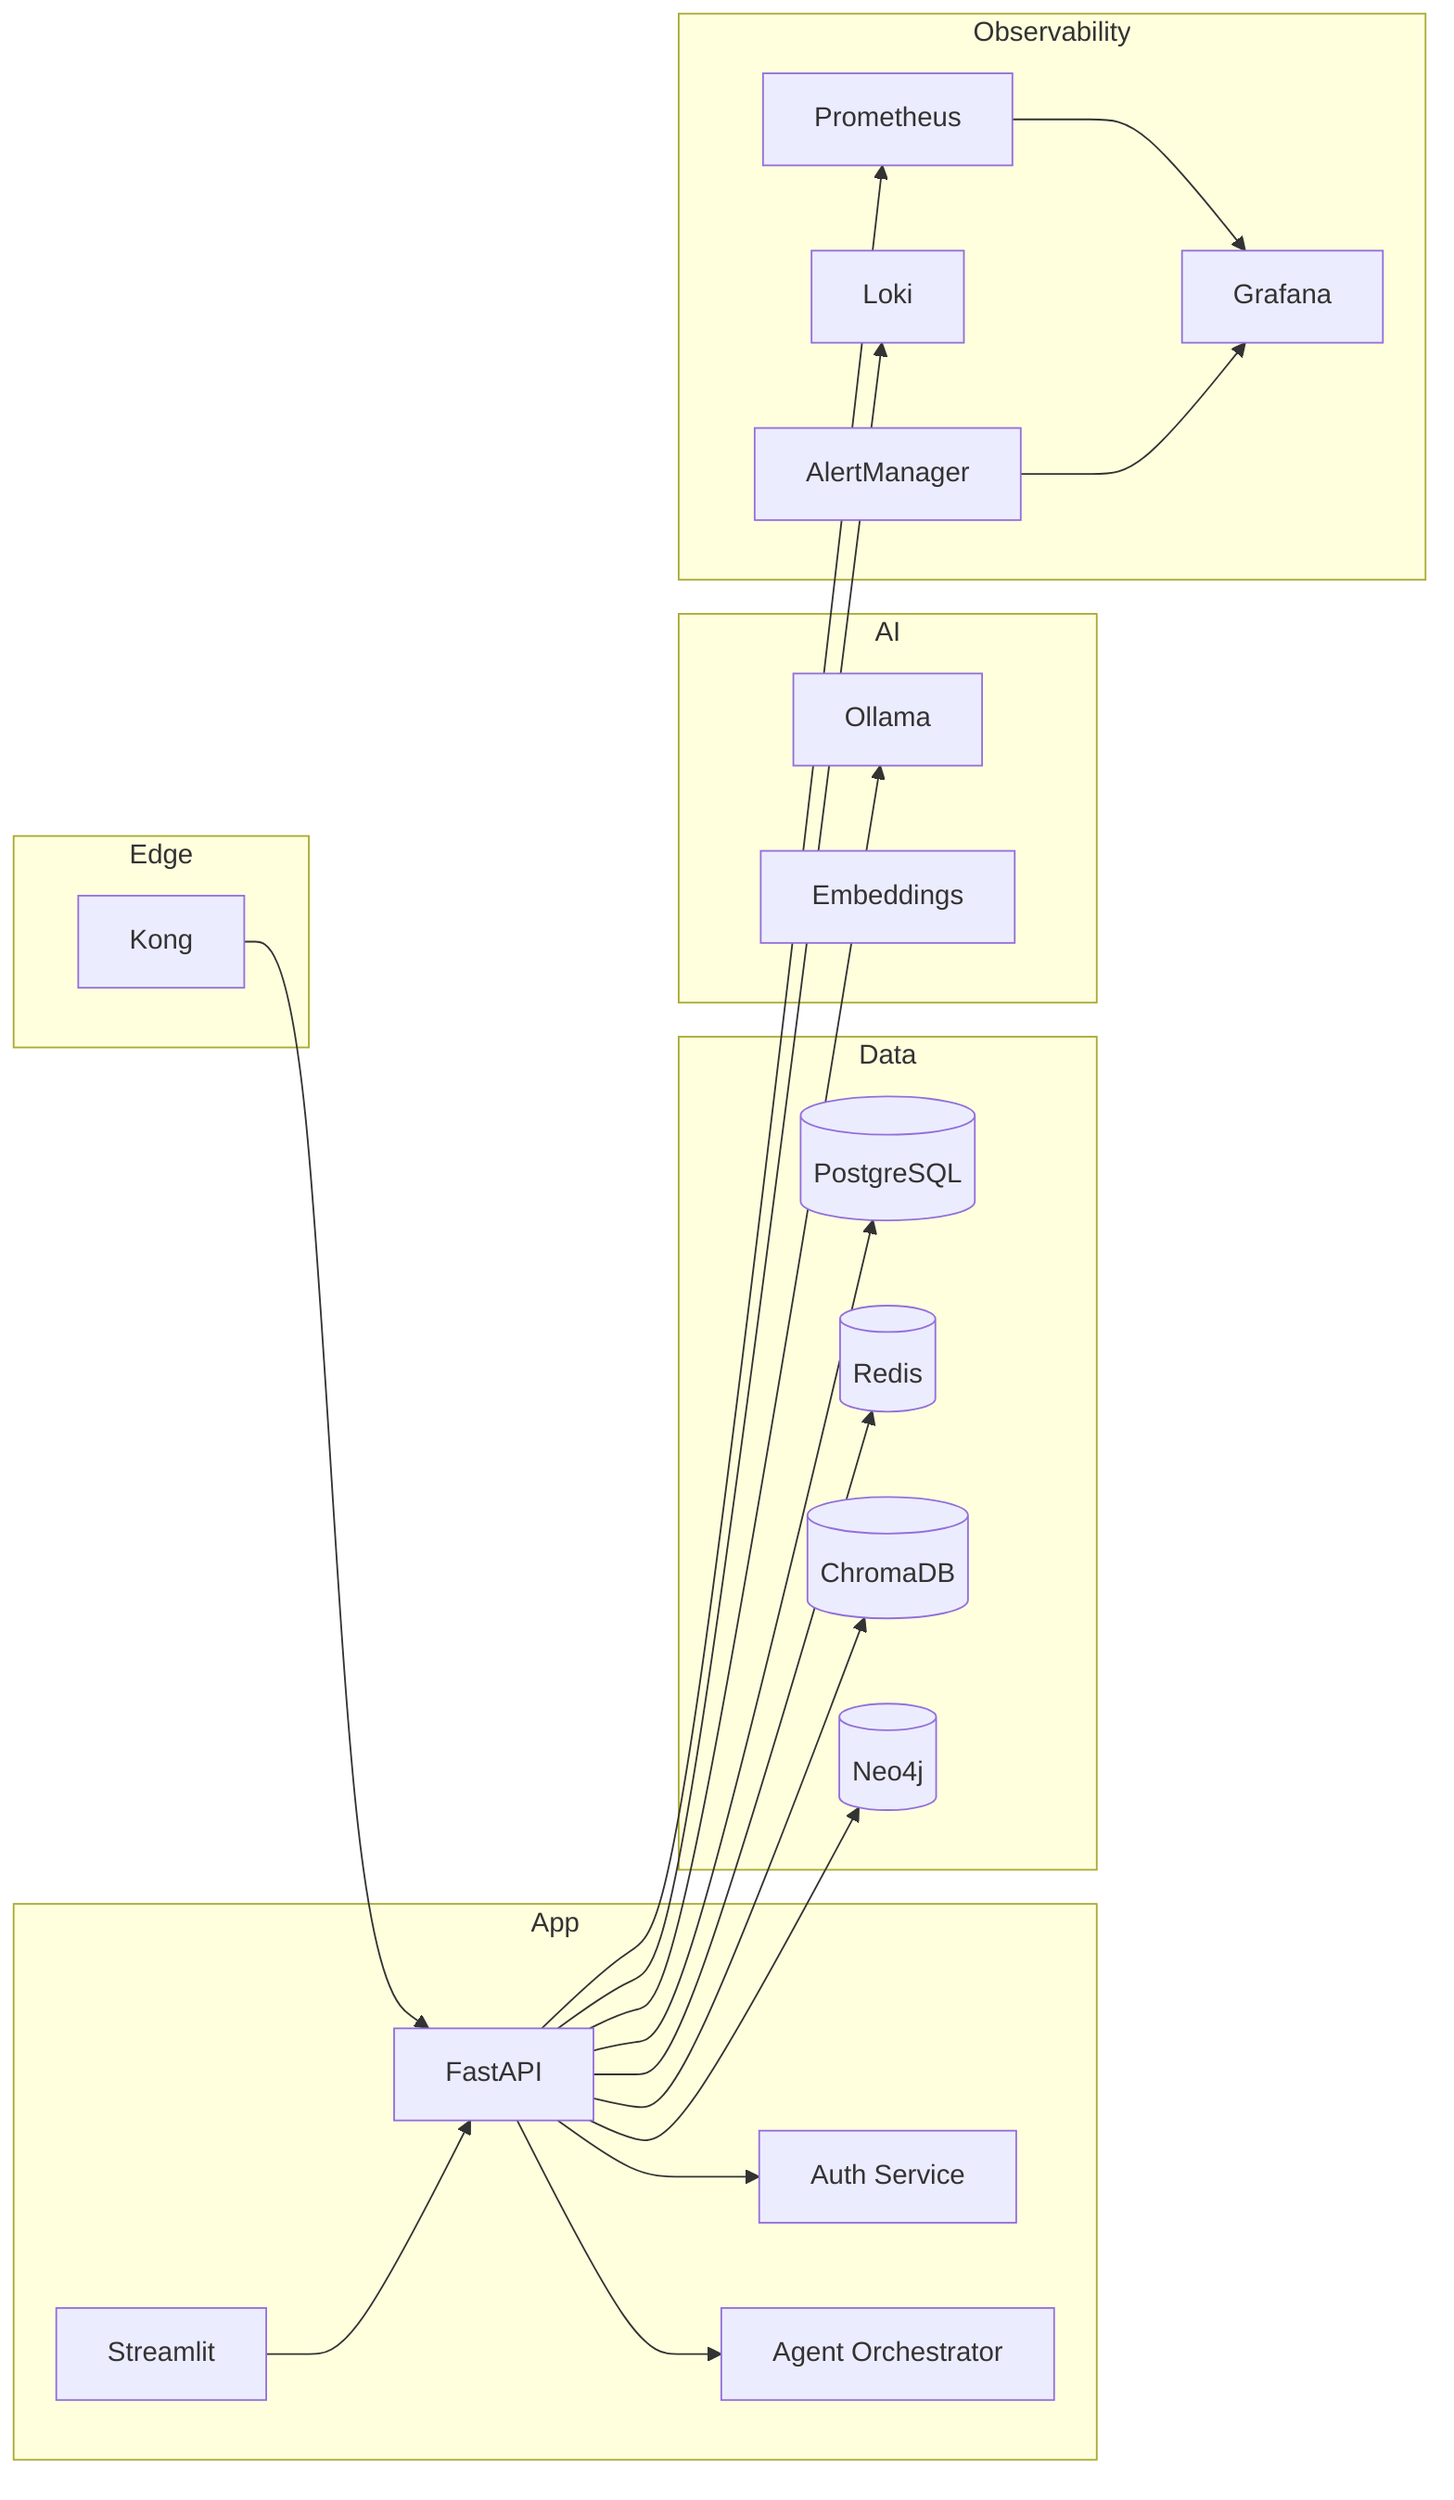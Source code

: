 %% Target Containers
flowchart LR
  subgraph Edge
    GW[Kong]
  end
  subgraph App
    API[FastAPI]
    FE[Streamlit]
    AUTH[Auth Service]
    ORCH[Agent Orchestrator]
  end
  subgraph Data
    PG[(PostgreSQL)]
    RD[(Redis)]
    VEC[(ChromaDB)]
    NEO[(Neo4j)]
  end
  subgraph AI
    OLL[Ollama]
    EMB[Embeddings]
  end
  subgraph Observability
    MON[Prometheus]
    GRAF[Grafana]
    LOKI[Loki]
    AM[AlertManager]
  end

  GW-->API
  FE-->API
  API-->AUTH
  API-->ORCH
  API-->PG
  API-->RD
  API-->VEC
  API-->NEO
  API-->OLL
  API-->MON
  MON-->GRAF
  API-->LOKI
  AM-->GRAF